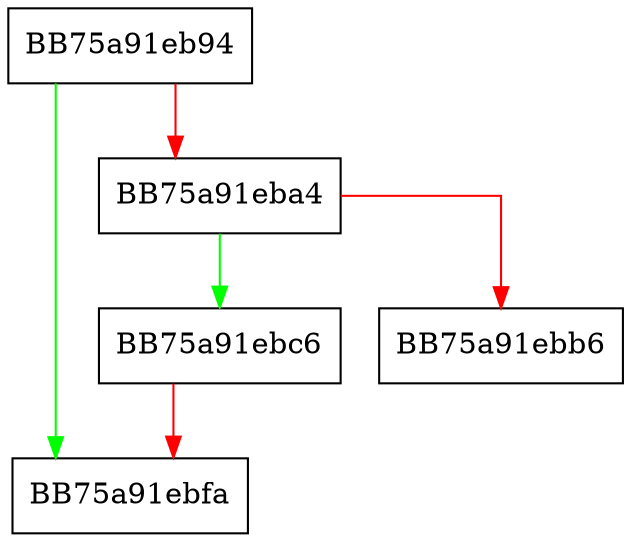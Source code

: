 digraph clear {
  node [shape="box"];
  graph [splines=ortho];
  BB75a91eb94 -> BB75a91ebfa [color="green"];
  BB75a91eb94 -> BB75a91eba4 [color="red"];
  BB75a91eba4 -> BB75a91ebc6 [color="green"];
  BB75a91eba4 -> BB75a91ebb6 [color="red"];
  BB75a91ebc6 -> BB75a91ebfa [color="red"];
}